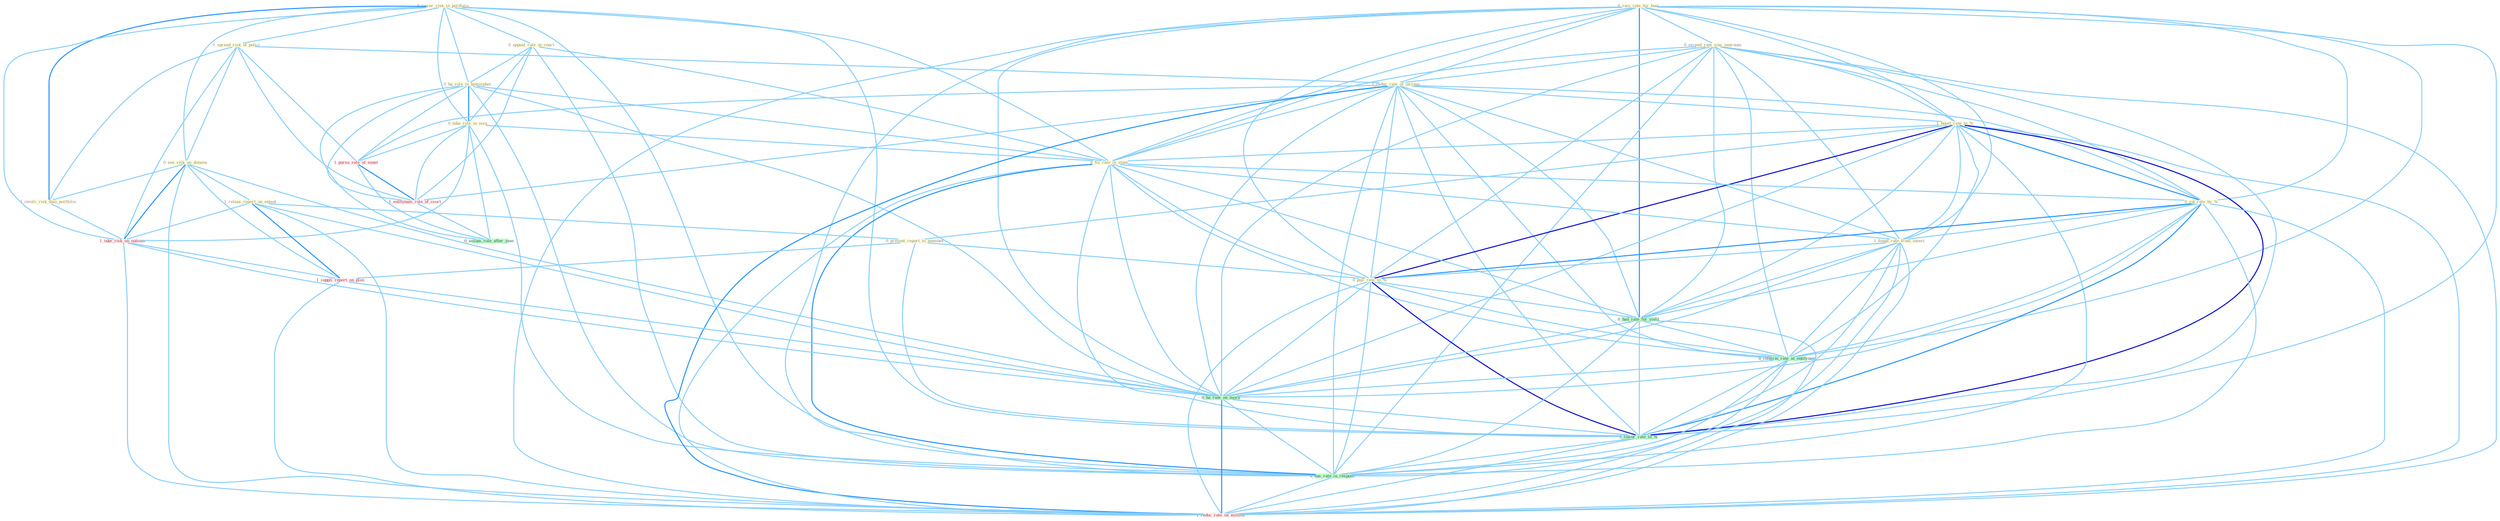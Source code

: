 Graph G{ 
    node
    [shape=polygon,style=filled,width=.5,height=.06,color="#BDFCC9",fixedsize=true,fontsize=4,
    fontcolor="#2f4f4f"];
    {node
    [color="#ffffe0", fontcolor="#8b7d6b"] "0_lower_risk_in_portfolio " "0_appeal_rule_in_court " "1_spread_risk_of_polici " "0_see_risk_on_dimens " "1_involv_risk_than_portfolio " "0_ha_role_in_hemispher " "0_take_role_in_issu " "0_rais_rate_for_busi " "0_exceed_rate_sinc_yearnum " "1_reduc_rate_of_increas " "1_boost_rate_to_% " "0_fix_rate_in_state " "0_cut_rate_by_% " "1_releas_report_on_extent " "1_found_rate_from_invest " "0_present_report_to_member " "0_pull_rate_to_% "}
{node [color="#fff0f5", fontcolor="#b22222"] "1_pursu_role_of_senat " "1_take_risk_on_outcom " "1_suppli_report_on_plan " "1_entitynam_role_of_court " "1_reduc_rate_on_million "}
edge [color="#B0E2FF"];

	"0_lower_risk_in_portfolio " -- "0_appeal_rule_in_court " [w="1", color="#87cefa" ];
	"0_lower_risk_in_portfolio " -- "1_spread_risk_of_polici " [w="1", color="#87cefa" ];
	"0_lower_risk_in_portfolio " -- "0_see_risk_on_dimens " [w="1", color="#87cefa" ];
	"0_lower_risk_in_portfolio " -- "1_involv_risk_than_portfolio " [w="2", color="#1e90ff" , len=0.8];
	"0_lower_risk_in_portfolio " -- "0_ha_role_in_hemispher " [w="1", color="#87cefa" ];
	"0_lower_risk_in_portfolio " -- "0_take_role_in_issu " [w="1", color="#87cefa" ];
	"0_lower_risk_in_portfolio " -- "0_fix_rate_in_state " [w="1", color="#87cefa" ];
	"0_lower_risk_in_portfolio " -- "1_take_risk_on_outcom " [w="1", color="#87cefa" ];
	"0_lower_risk_in_portfolio " -- "0_lower_rate_to_% " [w="1", color="#87cefa" ];
	"0_lower_risk_in_portfolio " -- "0_eas_rate_in_respons " [w="1", color="#87cefa" ];
	"0_appeal_rule_in_court " -- "0_ha_role_in_hemispher " [w="1", color="#87cefa" ];
	"0_appeal_rule_in_court " -- "0_take_role_in_issu " [w="1", color="#87cefa" ];
	"0_appeal_rule_in_court " -- "0_fix_rate_in_state " [w="1", color="#87cefa" ];
	"0_appeal_rule_in_court " -- "1_entitynam_role_of_court " [w="1", color="#87cefa" ];
	"0_appeal_rule_in_court " -- "0_eas_rate_in_respons " [w="1", color="#87cefa" ];
	"1_spread_risk_of_polici " -- "0_see_risk_on_dimens " [w="1", color="#87cefa" ];
	"1_spread_risk_of_polici " -- "1_involv_risk_than_portfolio " [w="1", color="#87cefa" ];
	"1_spread_risk_of_polici " -- "1_reduc_rate_of_increas " [w="1", color="#87cefa" ];
	"1_spread_risk_of_polici " -- "1_pursu_role_of_senat " [w="1", color="#87cefa" ];
	"1_spread_risk_of_polici " -- "1_take_risk_on_outcom " [w="1", color="#87cefa" ];
	"1_spread_risk_of_polici " -- "1_entitynam_role_of_court " [w="1", color="#87cefa" ];
	"0_see_risk_on_dimens " -- "1_involv_risk_than_portfolio " [w="1", color="#87cefa" ];
	"0_see_risk_on_dimens " -- "1_releas_report_on_extent " [w="1", color="#87cefa" ];
	"0_see_risk_on_dimens " -- "1_take_risk_on_outcom " [w="2", color="#1e90ff" , len=0.8];
	"0_see_risk_on_dimens " -- "1_suppli_report_on_plan " [w="1", color="#87cefa" ];
	"0_see_risk_on_dimens " -- "0_ha_rate_on_morn " [w="1", color="#87cefa" ];
	"0_see_risk_on_dimens " -- "1_reduc_rate_on_million " [w="1", color="#87cefa" ];
	"1_involv_risk_than_portfolio " -- "1_take_risk_on_outcom " [w="1", color="#87cefa" ];
	"0_ha_role_in_hemispher " -- "0_take_role_in_issu " [w="2", color="#1e90ff" , len=0.8];
	"0_ha_role_in_hemispher " -- "0_fix_rate_in_state " [w="1", color="#87cefa" ];
	"0_ha_role_in_hemispher " -- "1_pursu_role_of_senat " [w="1", color="#87cefa" ];
	"0_ha_role_in_hemispher " -- "0_ha_rate_on_morn " [w="1", color="#87cefa" ];
	"0_ha_role_in_hemispher " -- "1_entitynam_role_of_court " [w="1", color="#87cefa" ];
	"0_ha_role_in_hemispher " -- "0_eas_rate_in_respons " [w="1", color="#87cefa" ];
	"0_ha_role_in_hemispher " -- "0_assum_role_after_year " [w="1", color="#87cefa" ];
	"0_take_role_in_issu " -- "0_fix_rate_in_state " [w="1", color="#87cefa" ];
	"0_take_role_in_issu " -- "1_pursu_role_of_senat " [w="1", color="#87cefa" ];
	"0_take_role_in_issu " -- "1_take_risk_on_outcom " [w="1", color="#87cefa" ];
	"0_take_role_in_issu " -- "1_entitynam_role_of_court " [w="1", color="#87cefa" ];
	"0_take_role_in_issu " -- "0_eas_rate_in_respons " [w="1", color="#87cefa" ];
	"0_take_role_in_issu " -- "0_assum_role_after_year " [w="1", color="#87cefa" ];
	"0_rais_rate_for_busi " -- "0_exceed_rate_sinc_yearnum " [w="1", color="#87cefa" ];
	"0_rais_rate_for_busi " -- "1_reduc_rate_of_increas " [w="1", color="#87cefa" ];
	"0_rais_rate_for_busi " -- "1_boost_rate_to_% " [w="1", color="#87cefa" ];
	"0_rais_rate_for_busi " -- "0_fix_rate_in_state " [w="1", color="#87cefa" ];
	"0_rais_rate_for_busi " -- "0_cut_rate_by_% " [w="1", color="#87cefa" ];
	"0_rais_rate_for_busi " -- "1_found_rate_from_invest " [w="1", color="#87cefa" ];
	"0_rais_rate_for_busi " -- "0_pull_rate_to_% " [w="1", color="#87cefa" ];
	"0_rais_rate_for_busi " -- "0_had_rate_for_yield " [w="2", color="#1e90ff" , len=0.8];
	"0_rais_rate_for_busi " -- "0_confirm_rate_at_entitynam " [w="1", color="#87cefa" ];
	"0_rais_rate_for_busi " -- "0_ha_rate_on_morn " [w="1", color="#87cefa" ];
	"0_rais_rate_for_busi " -- "0_lower_rate_to_% " [w="1", color="#87cefa" ];
	"0_rais_rate_for_busi " -- "0_eas_rate_in_respons " [w="1", color="#87cefa" ];
	"0_rais_rate_for_busi " -- "1_reduc_rate_on_million " [w="1", color="#87cefa" ];
	"0_exceed_rate_sinc_yearnum " -- "1_reduc_rate_of_increas " [w="1", color="#87cefa" ];
	"0_exceed_rate_sinc_yearnum " -- "1_boost_rate_to_% " [w="1", color="#87cefa" ];
	"0_exceed_rate_sinc_yearnum " -- "0_fix_rate_in_state " [w="1", color="#87cefa" ];
	"0_exceed_rate_sinc_yearnum " -- "0_cut_rate_by_% " [w="1", color="#87cefa" ];
	"0_exceed_rate_sinc_yearnum " -- "1_found_rate_from_invest " [w="1", color="#87cefa" ];
	"0_exceed_rate_sinc_yearnum " -- "0_pull_rate_to_% " [w="1", color="#87cefa" ];
	"0_exceed_rate_sinc_yearnum " -- "0_had_rate_for_yield " [w="1", color="#87cefa" ];
	"0_exceed_rate_sinc_yearnum " -- "0_confirm_rate_at_entitynam " [w="1", color="#87cefa" ];
	"0_exceed_rate_sinc_yearnum " -- "0_ha_rate_on_morn " [w="1", color="#87cefa" ];
	"0_exceed_rate_sinc_yearnum " -- "0_lower_rate_to_% " [w="1", color="#87cefa" ];
	"0_exceed_rate_sinc_yearnum " -- "0_eas_rate_in_respons " [w="1", color="#87cefa" ];
	"0_exceed_rate_sinc_yearnum " -- "1_reduc_rate_on_million " [w="1", color="#87cefa" ];
	"1_reduc_rate_of_increas " -- "1_boost_rate_to_% " [w="1", color="#87cefa" ];
	"1_reduc_rate_of_increas " -- "0_fix_rate_in_state " [w="1", color="#87cefa" ];
	"1_reduc_rate_of_increas " -- "0_cut_rate_by_% " [w="1", color="#87cefa" ];
	"1_reduc_rate_of_increas " -- "1_found_rate_from_invest " [w="1", color="#87cefa" ];
	"1_reduc_rate_of_increas " -- "0_pull_rate_to_% " [w="1", color="#87cefa" ];
	"1_reduc_rate_of_increas " -- "1_pursu_role_of_senat " [w="1", color="#87cefa" ];
	"1_reduc_rate_of_increas " -- "0_had_rate_for_yield " [w="1", color="#87cefa" ];
	"1_reduc_rate_of_increas " -- "0_confirm_rate_at_entitynam " [w="1", color="#87cefa" ];
	"1_reduc_rate_of_increas " -- "0_ha_rate_on_morn " [w="1", color="#87cefa" ];
	"1_reduc_rate_of_increas " -- "1_entitynam_role_of_court " [w="1", color="#87cefa" ];
	"1_reduc_rate_of_increas " -- "0_lower_rate_to_% " [w="1", color="#87cefa" ];
	"1_reduc_rate_of_increas " -- "0_eas_rate_in_respons " [w="1", color="#87cefa" ];
	"1_reduc_rate_of_increas " -- "1_reduc_rate_on_million " [w="2", color="#1e90ff" , len=0.8];
	"1_boost_rate_to_% " -- "0_fix_rate_in_state " [w="1", color="#87cefa" ];
	"1_boost_rate_to_% " -- "0_cut_rate_by_% " [w="2", color="#1e90ff" , len=0.8];
	"1_boost_rate_to_% " -- "1_found_rate_from_invest " [w="1", color="#87cefa" ];
	"1_boost_rate_to_% " -- "0_present_report_to_member " [w="1", color="#87cefa" ];
	"1_boost_rate_to_% " -- "0_pull_rate_to_% " [w="3", color="#0000cd" , len=0.6];
	"1_boost_rate_to_% " -- "0_had_rate_for_yield " [w="1", color="#87cefa" ];
	"1_boost_rate_to_% " -- "0_confirm_rate_at_entitynam " [w="1", color="#87cefa" ];
	"1_boost_rate_to_% " -- "0_ha_rate_on_morn " [w="1", color="#87cefa" ];
	"1_boost_rate_to_% " -- "0_lower_rate_to_% " [w="3", color="#0000cd" , len=0.6];
	"1_boost_rate_to_% " -- "0_eas_rate_in_respons " [w="1", color="#87cefa" ];
	"1_boost_rate_to_% " -- "1_reduc_rate_on_million " [w="1", color="#87cefa" ];
	"0_fix_rate_in_state " -- "0_cut_rate_by_% " [w="1", color="#87cefa" ];
	"0_fix_rate_in_state " -- "1_found_rate_from_invest " [w="1", color="#87cefa" ];
	"0_fix_rate_in_state " -- "0_pull_rate_to_% " [w="1", color="#87cefa" ];
	"0_fix_rate_in_state " -- "0_had_rate_for_yield " [w="1", color="#87cefa" ];
	"0_fix_rate_in_state " -- "0_confirm_rate_at_entitynam " [w="1", color="#87cefa" ];
	"0_fix_rate_in_state " -- "0_ha_rate_on_morn " [w="1", color="#87cefa" ];
	"0_fix_rate_in_state " -- "0_lower_rate_to_% " [w="1", color="#87cefa" ];
	"0_fix_rate_in_state " -- "0_eas_rate_in_respons " [w="2", color="#1e90ff" , len=0.8];
	"0_fix_rate_in_state " -- "1_reduc_rate_on_million " [w="1", color="#87cefa" ];
	"0_cut_rate_by_% " -- "1_found_rate_from_invest " [w="1", color="#87cefa" ];
	"0_cut_rate_by_% " -- "0_pull_rate_to_% " [w="2", color="#1e90ff" , len=0.8];
	"0_cut_rate_by_% " -- "0_had_rate_for_yield " [w="1", color="#87cefa" ];
	"0_cut_rate_by_% " -- "0_confirm_rate_at_entitynam " [w="1", color="#87cefa" ];
	"0_cut_rate_by_% " -- "0_ha_rate_on_morn " [w="1", color="#87cefa" ];
	"0_cut_rate_by_% " -- "0_lower_rate_to_% " [w="2", color="#1e90ff" , len=0.8];
	"0_cut_rate_by_% " -- "0_eas_rate_in_respons " [w="1", color="#87cefa" ];
	"0_cut_rate_by_% " -- "1_reduc_rate_on_million " [w="1", color="#87cefa" ];
	"1_releas_report_on_extent " -- "0_present_report_to_member " [w="1", color="#87cefa" ];
	"1_releas_report_on_extent " -- "1_take_risk_on_outcom " [w="1", color="#87cefa" ];
	"1_releas_report_on_extent " -- "1_suppli_report_on_plan " [w="2", color="#1e90ff" , len=0.8];
	"1_releas_report_on_extent " -- "0_ha_rate_on_morn " [w="1", color="#87cefa" ];
	"1_releas_report_on_extent " -- "1_reduc_rate_on_million " [w="1", color="#87cefa" ];
	"1_found_rate_from_invest " -- "0_pull_rate_to_% " [w="1", color="#87cefa" ];
	"1_found_rate_from_invest " -- "0_had_rate_for_yield " [w="1", color="#87cefa" ];
	"1_found_rate_from_invest " -- "0_confirm_rate_at_entitynam " [w="1", color="#87cefa" ];
	"1_found_rate_from_invest " -- "0_ha_rate_on_morn " [w="1", color="#87cefa" ];
	"1_found_rate_from_invest " -- "0_lower_rate_to_% " [w="1", color="#87cefa" ];
	"1_found_rate_from_invest " -- "0_eas_rate_in_respons " [w="1", color="#87cefa" ];
	"1_found_rate_from_invest " -- "1_reduc_rate_on_million " [w="1", color="#87cefa" ];
	"0_present_report_to_member " -- "0_pull_rate_to_% " [w="1", color="#87cefa" ];
	"0_present_report_to_member " -- "1_suppli_report_on_plan " [w="1", color="#87cefa" ];
	"0_present_report_to_member " -- "0_lower_rate_to_% " [w="1", color="#87cefa" ];
	"0_pull_rate_to_% " -- "0_had_rate_for_yield " [w="1", color="#87cefa" ];
	"0_pull_rate_to_% " -- "0_confirm_rate_at_entitynam " [w="1", color="#87cefa" ];
	"0_pull_rate_to_% " -- "0_ha_rate_on_morn " [w="1", color="#87cefa" ];
	"0_pull_rate_to_% " -- "0_lower_rate_to_% " [w="3", color="#0000cd" , len=0.6];
	"0_pull_rate_to_% " -- "0_eas_rate_in_respons " [w="1", color="#87cefa" ];
	"0_pull_rate_to_% " -- "1_reduc_rate_on_million " [w="1", color="#87cefa" ];
	"1_pursu_role_of_senat " -- "1_entitynam_role_of_court " [w="2", color="#1e90ff" , len=0.8];
	"1_pursu_role_of_senat " -- "0_assum_role_after_year " [w="1", color="#87cefa" ];
	"1_take_risk_on_outcom " -- "1_suppli_report_on_plan " [w="1", color="#87cefa" ];
	"1_take_risk_on_outcom " -- "0_ha_rate_on_morn " [w="1", color="#87cefa" ];
	"1_take_risk_on_outcom " -- "1_reduc_rate_on_million " [w="1", color="#87cefa" ];
	"1_suppli_report_on_plan " -- "0_ha_rate_on_morn " [w="1", color="#87cefa" ];
	"1_suppli_report_on_plan " -- "1_reduc_rate_on_million " [w="1", color="#87cefa" ];
	"0_had_rate_for_yield " -- "0_confirm_rate_at_entitynam " [w="1", color="#87cefa" ];
	"0_had_rate_for_yield " -- "0_ha_rate_on_morn " [w="1", color="#87cefa" ];
	"0_had_rate_for_yield " -- "0_lower_rate_to_% " [w="1", color="#87cefa" ];
	"0_had_rate_for_yield " -- "0_eas_rate_in_respons " [w="1", color="#87cefa" ];
	"0_had_rate_for_yield " -- "1_reduc_rate_on_million " [w="1", color="#87cefa" ];
	"0_confirm_rate_at_entitynam " -- "0_ha_rate_on_morn " [w="1", color="#87cefa" ];
	"0_confirm_rate_at_entitynam " -- "0_lower_rate_to_% " [w="1", color="#87cefa" ];
	"0_confirm_rate_at_entitynam " -- "0_eas_rate_in_respons " [w="1", color="#87cefa" ];
	"0_confirm_rate_at_entitynam " -- "1_reduc_rate_on_million " [w="1", color="#87cefa" ];
	"0_ha_rate_on_morn " -- "0_lower_rate_to_% " [w="1", color="#87cefa" ];
	"0_ha_rate_on_morn " -- "0_eas_rate_in_respons " [w="1", color="#87cefa" ];
	"0_ha_rate_on_morn " -- "1_reduc_rate_on_million " [w="2", color="#1e90ff" , len=0.8];
	"1_entitynam_role_of_court " -- "0_assum_role_after_year " [w="1", color="#87cefa" ];
	"0_lower_rate_to_% " -- "0_eas_rate_in_respons " [w="1", color="#87cefa" ];
	"0_lower_rate_to_% " -- "1_reduc_rate_on_million " [w="1", color="#87cefa" ];
	"0_eas_rate_in_respons " -- "1_reduc_rate_on_million " [w="1", color="#87cefa" ];
}